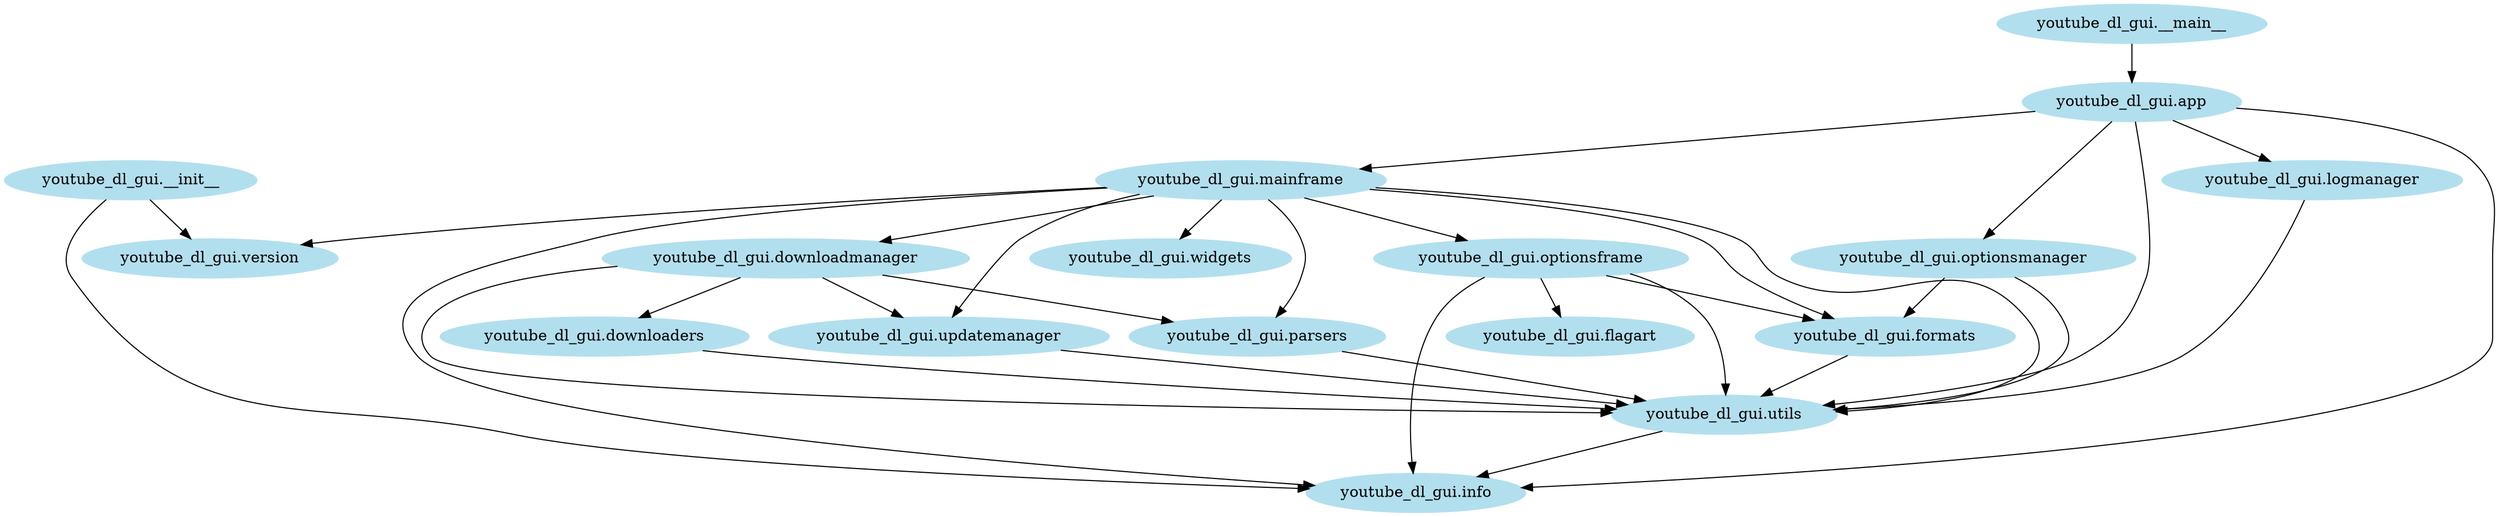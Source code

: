 digraph "" {
	node [color=lightblue2,
		style=filled
	];
	"youtube_dl_gui.app" -> "youtube_dl_gui.info";
	"youtube_dl_gui.app" -> "youtube_dl_gui.logmanager";
	"youtube_dl_gui.app" -> "youtube_dl_gui.mainframe";
	"youtube_dl_gui.app" -> "youtube_dl_gui.optionsmanager";
	"youtube_dl_gui.app" -> "youtube_dl_gui.utils";
	"youtube_dl_gui.logmanager" -> "youtube_dl_gui.utils";
	"youtube_dl_gui.mainframe" -> "youtube_dl_gui.info";
	"youtube_dl_gui.mainframe" -> "youtube_dl_gui.utils";
	"youtube_dl_gui.mainframe" -> "youtube_dl_gui.downloadmanager";
	"youtube_dl_gui.mainframe" -> "youtube_dl_gui.parsers";
	"youtube_dl_gui.mainframe" -> "youtube_dl_gui.updatemanager";
	"youtube_dl_gui.mainframe" -> "youtube_dl_gui.formats";
	"youtube_dl_gui.mainframe" -> "youtube_dl_gui.optionsframe";
	"youtube_dl_gui.mainframe" -> "youtube_dl_gui.version";
	"youtube_dl_gui.mainframe" -> "youtube_dl_gui.widgets";
	"youtube_dl_gui.optionsmanager" -> "youtube_dl_gui.utils";
	"youtube_dl_gui.optionsmanager" -> "youtube_dl_gui.formats";
	"youtube_dl_gui.utils" -> "youtube_dl_gui.info";
	"youtube_dl_gui.downloaders" -> "youtube_dl_gui.utils";
	"youtube_dl_gui.downloadmanager" -> "youtube_dl_gui.utils";
	"youtube_dl_gui.downloadmanager" -> "youtube_dl_gui.downloaders";
	"youtube_dl_gui.downloadmanager" -> "youtube_dl_gui.parsers";
	"youtube_dl_gui.downloadmanager" -> "youtube_dl_gui.updatemanager";
	"youtube_dl_gui.parsers" -> "youtube_dl_gui.utils";
	"youtube_dl_gui.updatemanager" -> "youtube_dl_gui.utils";
	"youtube_dl_gui.formats" -> "youtube_dl_gui.utils";
	"youtube_dl_gui.optionsframe" -> "youtube_dl_gui.info";
	"youtube_dl_gui.optionsframe" -> "youtube_dl_gui.utils";
	"youtube_dl_gui.optionsframe" -> "youtube_dl_gui.formats";
	"youtube_dl_gui.optionsframe" -> "youtube_dl_gui.flagart";
	"youtube_dl_gui.__init__" -> "youtube_dl_gui.info";
	"youtube_dl_gui.__init__" -> "youtube_dl_gui.version";
	"youtube_dl_gui.__main__" -> "youtube_dl_gui.app";
}
